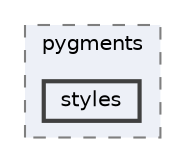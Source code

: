 digraph "C:/Users/LukeMabie/documents/Development/Password_Saver_Using_Django-master/venv/Lib/site-packages/pip/_vendor/pygments/styles"
{
 // LATEX_PDF_SIZE
  bgcolor="transparent";
  edge [fontname=Helvetica,fontsize=10,labelfontname=Helvetica,labelfontsize=10];
  node [fontname=Helvetica,fontsize=10,shape=box,height=0.2,width=0.4];
  compound=true
  subgraph clusterdir_32dd683f4314d4c48b08d41232c1e397 {
    graph [ bgcolor="#edf0f7", pencolor="grey50", label="pygments", fontname=Helvetica,fontsize=10 style="filled,dashed", URL="dir_32dd683f4314d4c48b08d41232c1e397.html",tooltip=""]
  dir_a45da187d2a0ce006ef9c6a21fa9c94f [label="styles", fillcolor="#edf0f7", color="grey25", style="filled,bold", URL="dir_a45da187d2a0ce006ef9c6a21fa9c94f.html",tooltip=""];
  }
}
